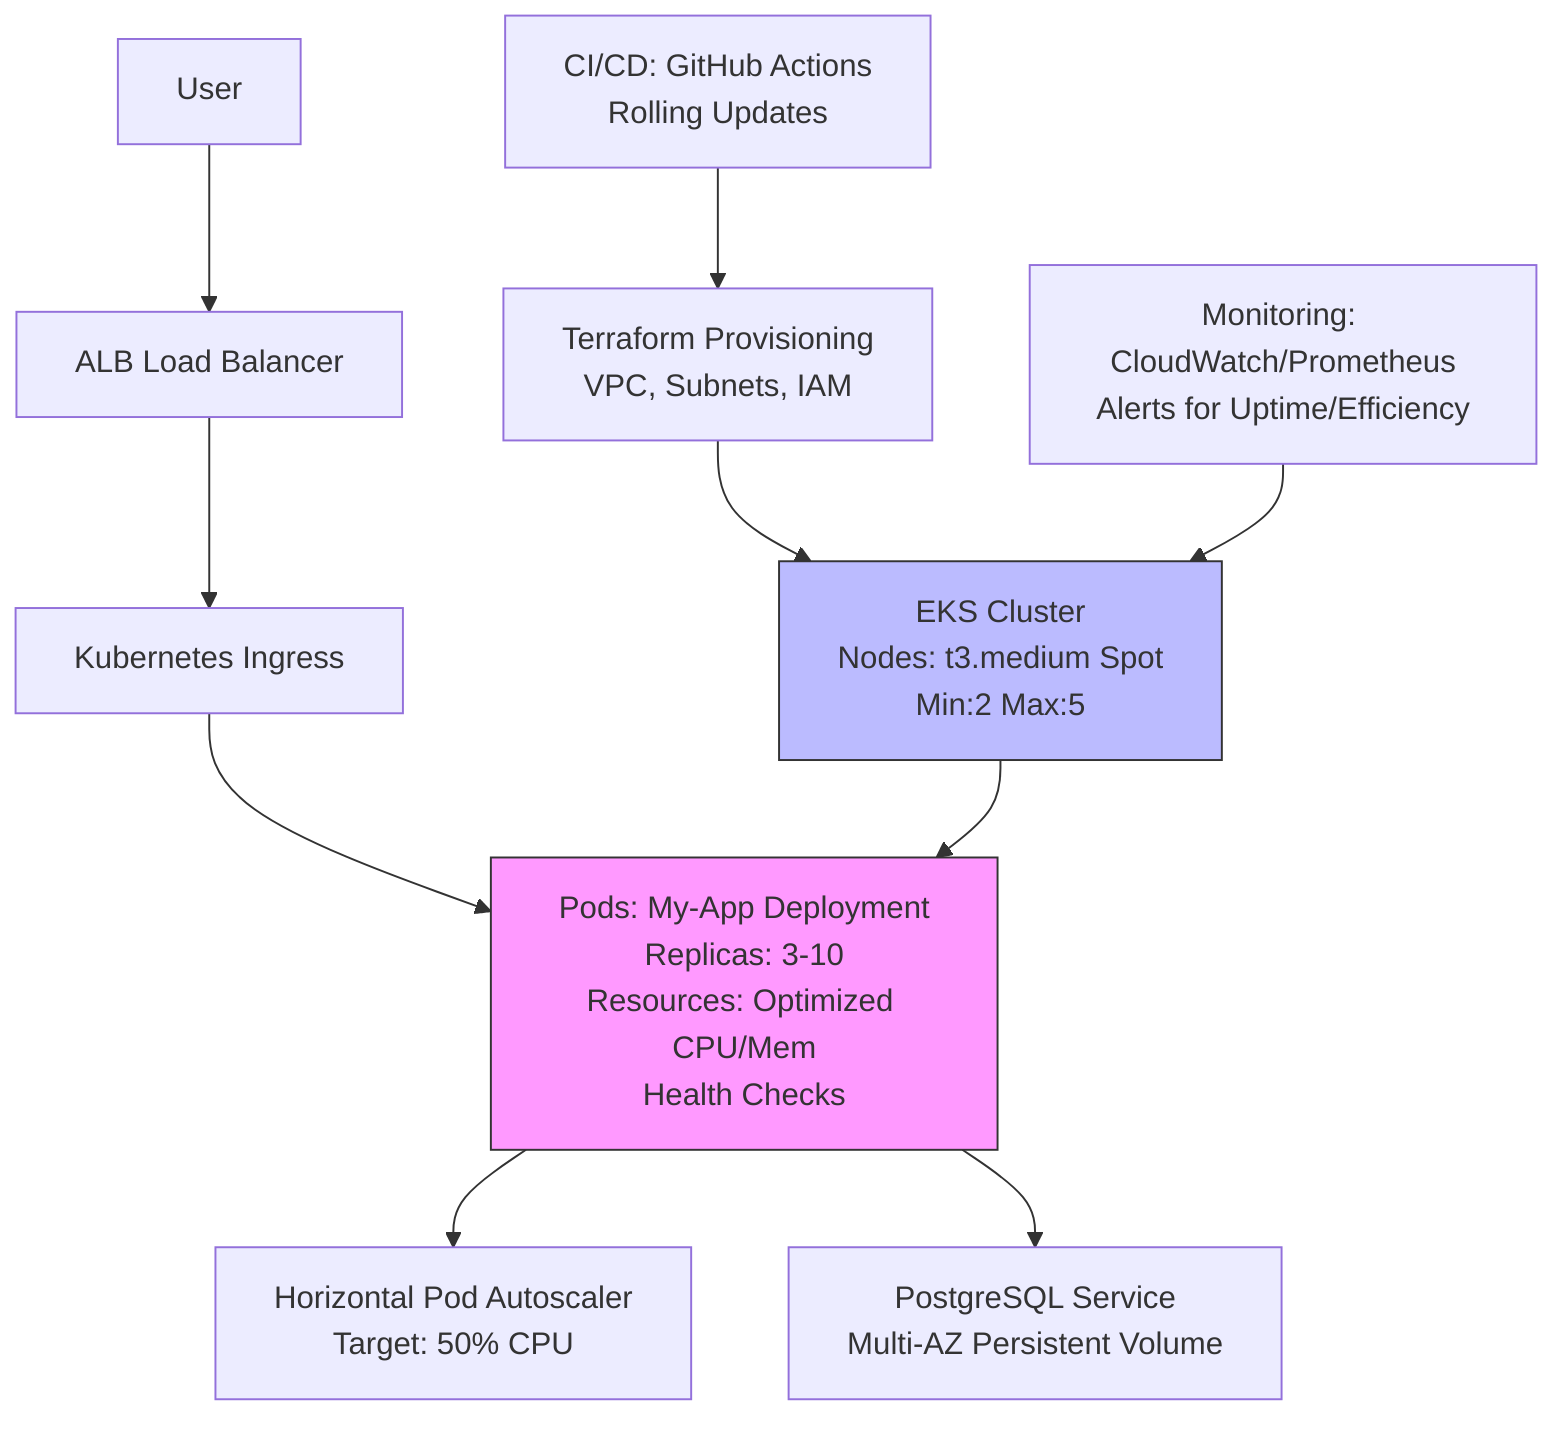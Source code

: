 graph TD
    A[User] --> B[ALB Load Balancer]
    B --> C[Kubernetes Ingress]
    C --> D[Pods: My-App Deployment<br>Replicas: 3-10<br>Resources: Optimized CPU/Mem<br>Health Checks]
    D --> E[Horizontal Pod Autoscaler<br>Target: 50% CPU]
    D --> F[PostgreSQL Service<br>Multi-AZ Persistent Volume]
    G[EKS Cluster<br>Nodes: t3.medium Spot<br>Min:2 Max:5] --> D
    H[Terraform Provisioning<br>VPC, Subnets, IAM] --> G
    I[Monitoring: CloudWatch/Prometheus<br>Alerts for Uptime/Efficiency] --> G
    J[CI/CD: GitHub Actions<br>Rolling Updates] --> H
    style D fill:#f9f,stroke:#333
    style G fill:#bbf,stroke:#333